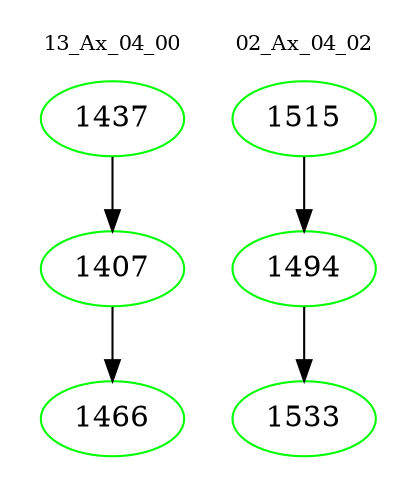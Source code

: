 digraph{
subgraph cluster_0 {
color = white
label = "13_Ax_04_00";
fontsize=10;
T0_1437 [label="1437", color="green"]
T0_1437 -> T0_1407 [color="black"]
T0_1407 [label="1407", color="green"]
T0_1407 -> T0_1466 [color="black"]
T0_1466 [label="1466", color="green"]
}
subgraph cluster_1 {
color = white
label = "02_Ax_04_02";
fontsize=10;
T1_1515 [label="1515", color="green"]
T1_1515 -> T1_1494 [color="black"]
T1_1494 [label="1494", color="green"]
T1_1494 -> T1_1533 [color="black"]
T1_1533 [label="1533", color="green"]
}
}
